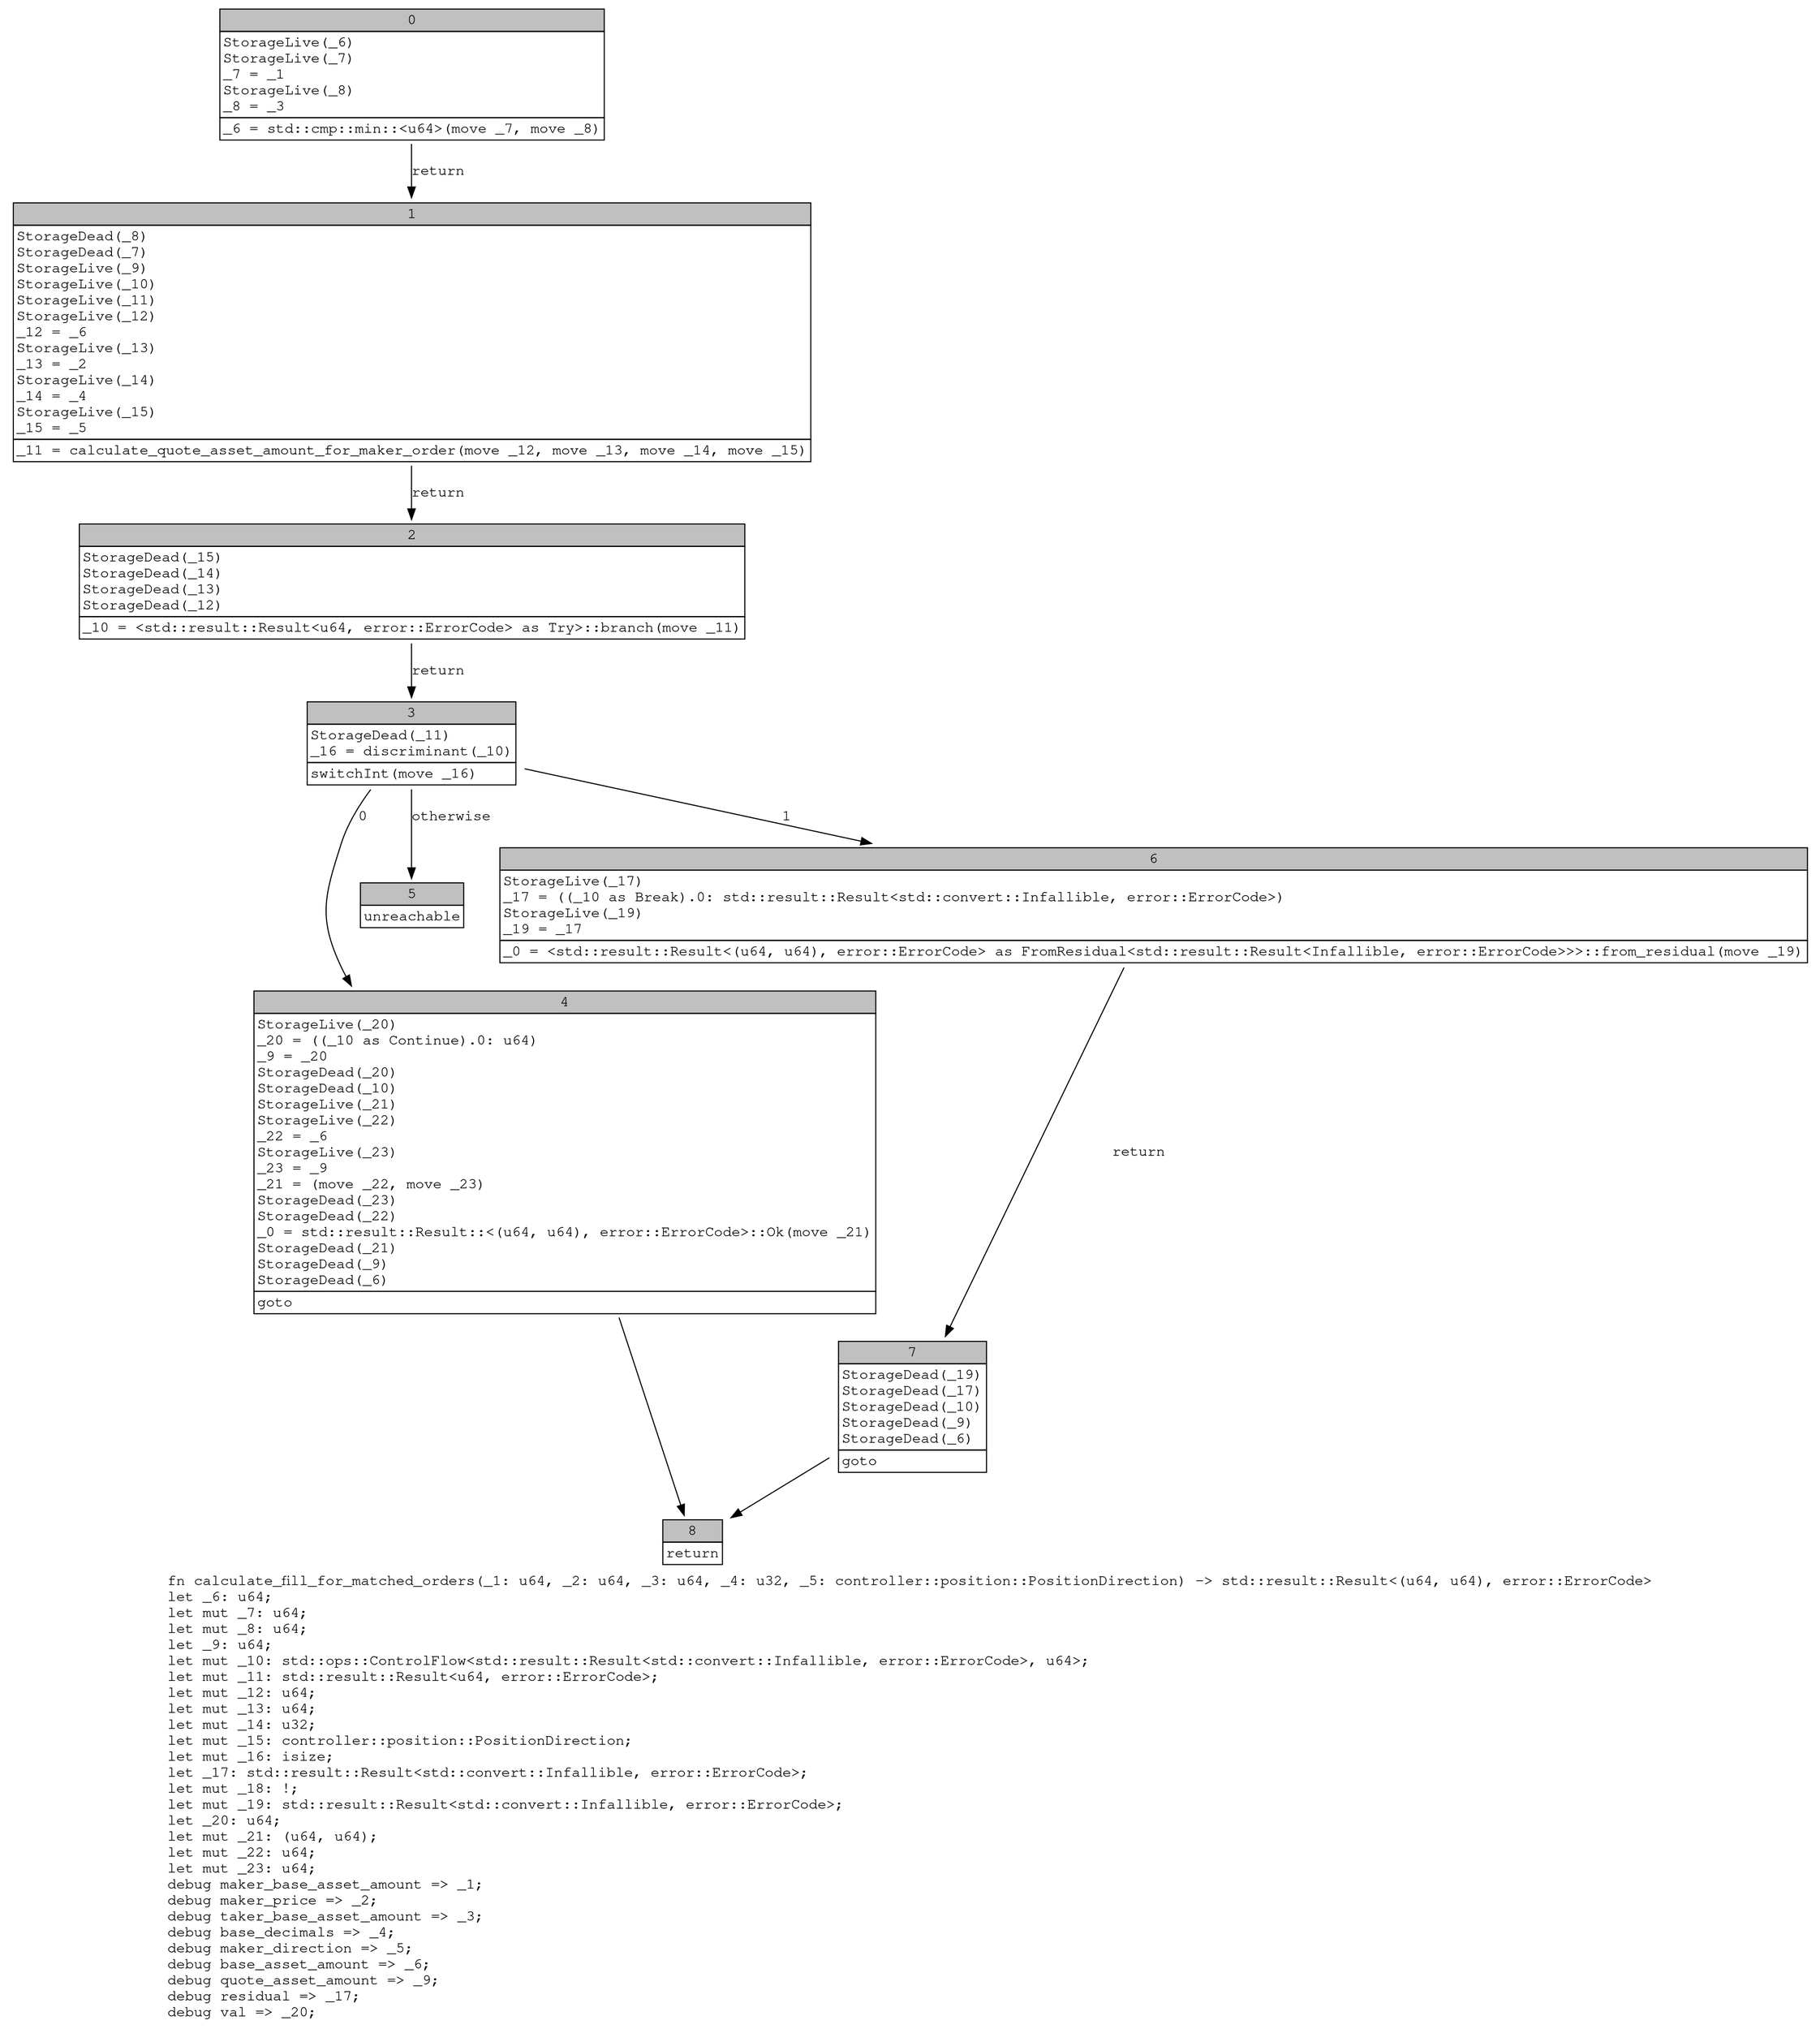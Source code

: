 digraph Mir_0_2491 {
    graph [fontname="Courier, monospace"];
    node [fontname="Courier, monospace"];
    edge [fontname="Courier, monospace"];
    label=<fn calculate_fill_for_matched_orders(_1: u64, _2: u64, _3: u64, _4: u32, _5: controller::position::PositionDirection) -&gt; std::result::Result&lt;(u64, u64), error::ErrorCode&gt;<br align="left"/>let _6: u64;<br align="left"/>let mut _7: u64;<br align="left"/>let mut _8: u64;<br align="left"/>let _9: u64;<br align="left"/>let mut _10: std::ops::ControlFlow&lt;std::result::Result&lt;std::convert::Infallible, error::ErrorCode&gt;, u64&gt;;<br align="left"/>let mut _11: std::result::Result&lt;u64, error::ErrorCode&gt;;<br align="left"/>let mut _12: u64;<br align="left"/>let mut _13: u64;<br align="left"/>let mut _14: u32;<br align="left"/>let mut _15: controller::position::PositionDirection;<br align="left"/>let mut _16: isize;<br align="left"/>let _17: std::result::Result&lt;std::convert::Infallible, error::ErrorCode&gt;;<br align="left"/>let mut _18: !;<br align="left"/>let mut _19: std::result::Result&lt;std::convert::Infallible, error::ErrorCode&gt;;<br align="left"/>let _20: u64;<br align="left"/>let mut _21: (u64, u64);<br align="left"/>let mut _22: u64;<br align="left"/>let mut _23: u64;<br align="left"/>debug maker_base_asset_amount =&gt; _1;<br align="left"/>debug maker_price =&gt; _2;<br align="left"/>debug taker_base_asset_amount =&gt; _3;<br align="left"/>debug base_decimals =&gt; _4;<br align="left"/>debug maker_direction =&gt; _5;<br align="left"/>debug base_asset_amount =&gt; _6;<br align="left"/>debug quote_asset_amount =&gt; _9;<br align="left"/>debug residual =&gt; _17;<br align="left"/>debug val =&gt; _20;<br align="left"/>>;
    bb0__0_2491 [shape="none", label=<<table border="0" cellborder="1" cellspacing="0"><tr><td bgcolor="gray" align="center" colspan="1">0</td></tr><tr><td align="left" balign="left">StorageLive(_6)<br/>StorageLive(_7)<br/>_7 = _1<br/>StorageLive(_8)<br/>_8 = _3<br/></td></tr><tr><td align="left">_6 = std::cmp::min::&lt;u64&gt;(move _7, move _8)</td></tr></table>>];
    bb1__0_2491 [shape="none", label=<<table border="0" cellborder="1" cellspacing="0"><tr><td bgcolor="gray" align="center" colspan="1">1</td></tr><tr><td align="left" balign="left">StorageDead(_8)<br/>StorageDead(_7)<br/>StorageLive(_9)<br/>StorageLive(_10)<br/>StorageLive(_11)<br/>StorageLive(_12)<br/>_12 = _6<br/>StorageLive(_13)<br/>_13 = _2<br/>StorageLive(_14)<br/>_14 = _4<br/>StorageLive(_15)<br/>_15 = _5<br/></td></tr><tr><td align="left">_11 = calculate_quote_asset_amount_for_maker_order(move _12, move _13, move _14, move _15)</td></tr></table>>];
    bb2__0_2491 [shape="none", label=<<table border="0" cellborder="1" cellspacing="0"><tr><td bgcolor="gray" align="center" colspan="1">2</td></tr><tr><td align="left" balign="left">StorageDead(_15)<br/>StorageDead(_14)<br/>StorageDead(_13)<br/>StorageDead(_12)<br/></td></tr><tr><td align="left">_10 = &lt;std::result::Result&lt;u64, error::ErrorCode&gt; as Try&gt;::branch(move _11)</td></tr></table>>];
    bb3__0_2491 [shape="none", label=<<table border="0" cellborder="1" cellspacing="0"><tr><td bgcolor="gray" align="center" colspan="1">3</td></tr><tr><td align="left" balign="left">StorageDead(_11)<br/>_16 = discriminant(_10)<br/></td></tr><tr><td align="left">switchInt(move _16)</td></tr></table>>];
    bb4__0_2491 [shape="none", label=<<table border="0" cellborder="1" cellspacing="0"><tr><td bgcolor="gray" align="center" colspan="1">4</td></tr><tr><td align="left" balign="left">StorageLive(_20)<br/>_20 = ((_10 as Continue).0: u64)<br/>_9 = _20<br/>StorageDead(_20)<br/>StorageDead(_10)<br/>StorageLive(_21)<br/>StorageLive(_22)<br/>_22 = _6<br/>StorageLive(_23)<br/>_23 = _9<br/>_21 = (move _22, move _23)<br/>StorageDead(_23)<br/>StorageDead(_22)<br/>_0 = std::result::Result::&lt;(u64, u64), error::ErrorCode&gt;::Ok(move _21)<br/>StorageDead(_21)<br/>StorageDead(_9)<br/>StorageDead(_6)<br/></td></tr><tr><td align="left">goto</td></tr></table>>];
    bb5__0_2491 [shape="none", label=<<table border="0" cellborder="1" cellspacing="0"><tr><td bgcolor="gray" align="center" colspan="1">5</td></tr><tr><td align="left">unreachable</td></tr></table>>];
    bb6__0_2491 [shape="none", label=<<table border="0" cellborder="1" cellspacing="0"><tr><td bgcolor="gray" align="center" colspan="1">6</td></tr><tr><td align="left" balign="left">StorageLive(_17)<br/>_17 = ((_10 as Break).0: std::result::Result&lt;std::convert::Infallible, error::ErrorCode&gt;)<br/>StorageLive(_19)<br/>_19 = _17<br/></td></tr><tr><td align="left">_0 = &lt;std::result::Result&lt;(u64, u64), error::ErrorCode&gt; as FromResidual&lt;std::result::Result&lt;Infallible, error::ErrorCode&gt;&gt;&gt;::from_residual(move _19)</td></tr></table>>];
    bb7__0_2491 [shape="none", label=<<table border="0" cellborder="1" cellspacing="0"><tr><td bgcolor="gray" align="center" colspan="1">7</td></tr><tr><td align="left" balign="left">StorageDead(_19)<br/>StorageDead(_17)<br/>StorageDead(_10)<br/>StorageDead(_9)<br/>StorageDead(_6)<br/></td></tr><tr><td align="left">goto</td></tr></table>>];
    bb8__0_2491 [shape="none", label=<<table border="0" cellborder="1" cellspacing="0"><tr><td bgcolor="gray" align="center" colspan="1">8</td></tr><tr><td align="left">return</td></tr></table>>];
    bb0__0_2491 -> bb1__0_2491 [label="return"];
    bb1__0_2491 -> bb2__0_2491 [label="return"];
    bb2__0_2491 -> bb3__0_2491 [label="return"];
    bb3__0_2491 -> bb4__0_2491 [label="0"];
    bb3__0_2491 -> bb6__0_2491 [label="1"];
    bb3__0_2491 -> bb5__0_2491 [label="otherwise"];
    bb4__0_2491 -> bb8__0_2491 [label=""];
    bb6__0_2491 -> bb7__0_2491 [label="return"];
    bb7__0_2491 -> bb8__0_2491 [label=""];
}
